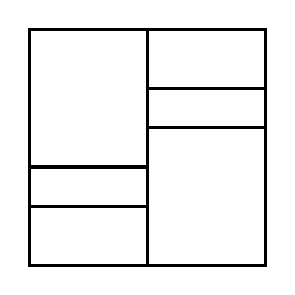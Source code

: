 \begin{tikzpicture}[very thick, scale=.5]
    \draw (0,5/2) rectangle (3,6);
    \draw (0,3/2) rectangle (3,5/2);
    \draw (0,0) rectangle (3,3/2);
    \draw (3,9/2) rectangle (6,6);
    \draw (3,7/2) rectangle (6,9/2);
    \draw (3,0) rectangle (6,7/2);
\end{tikzpicture}
